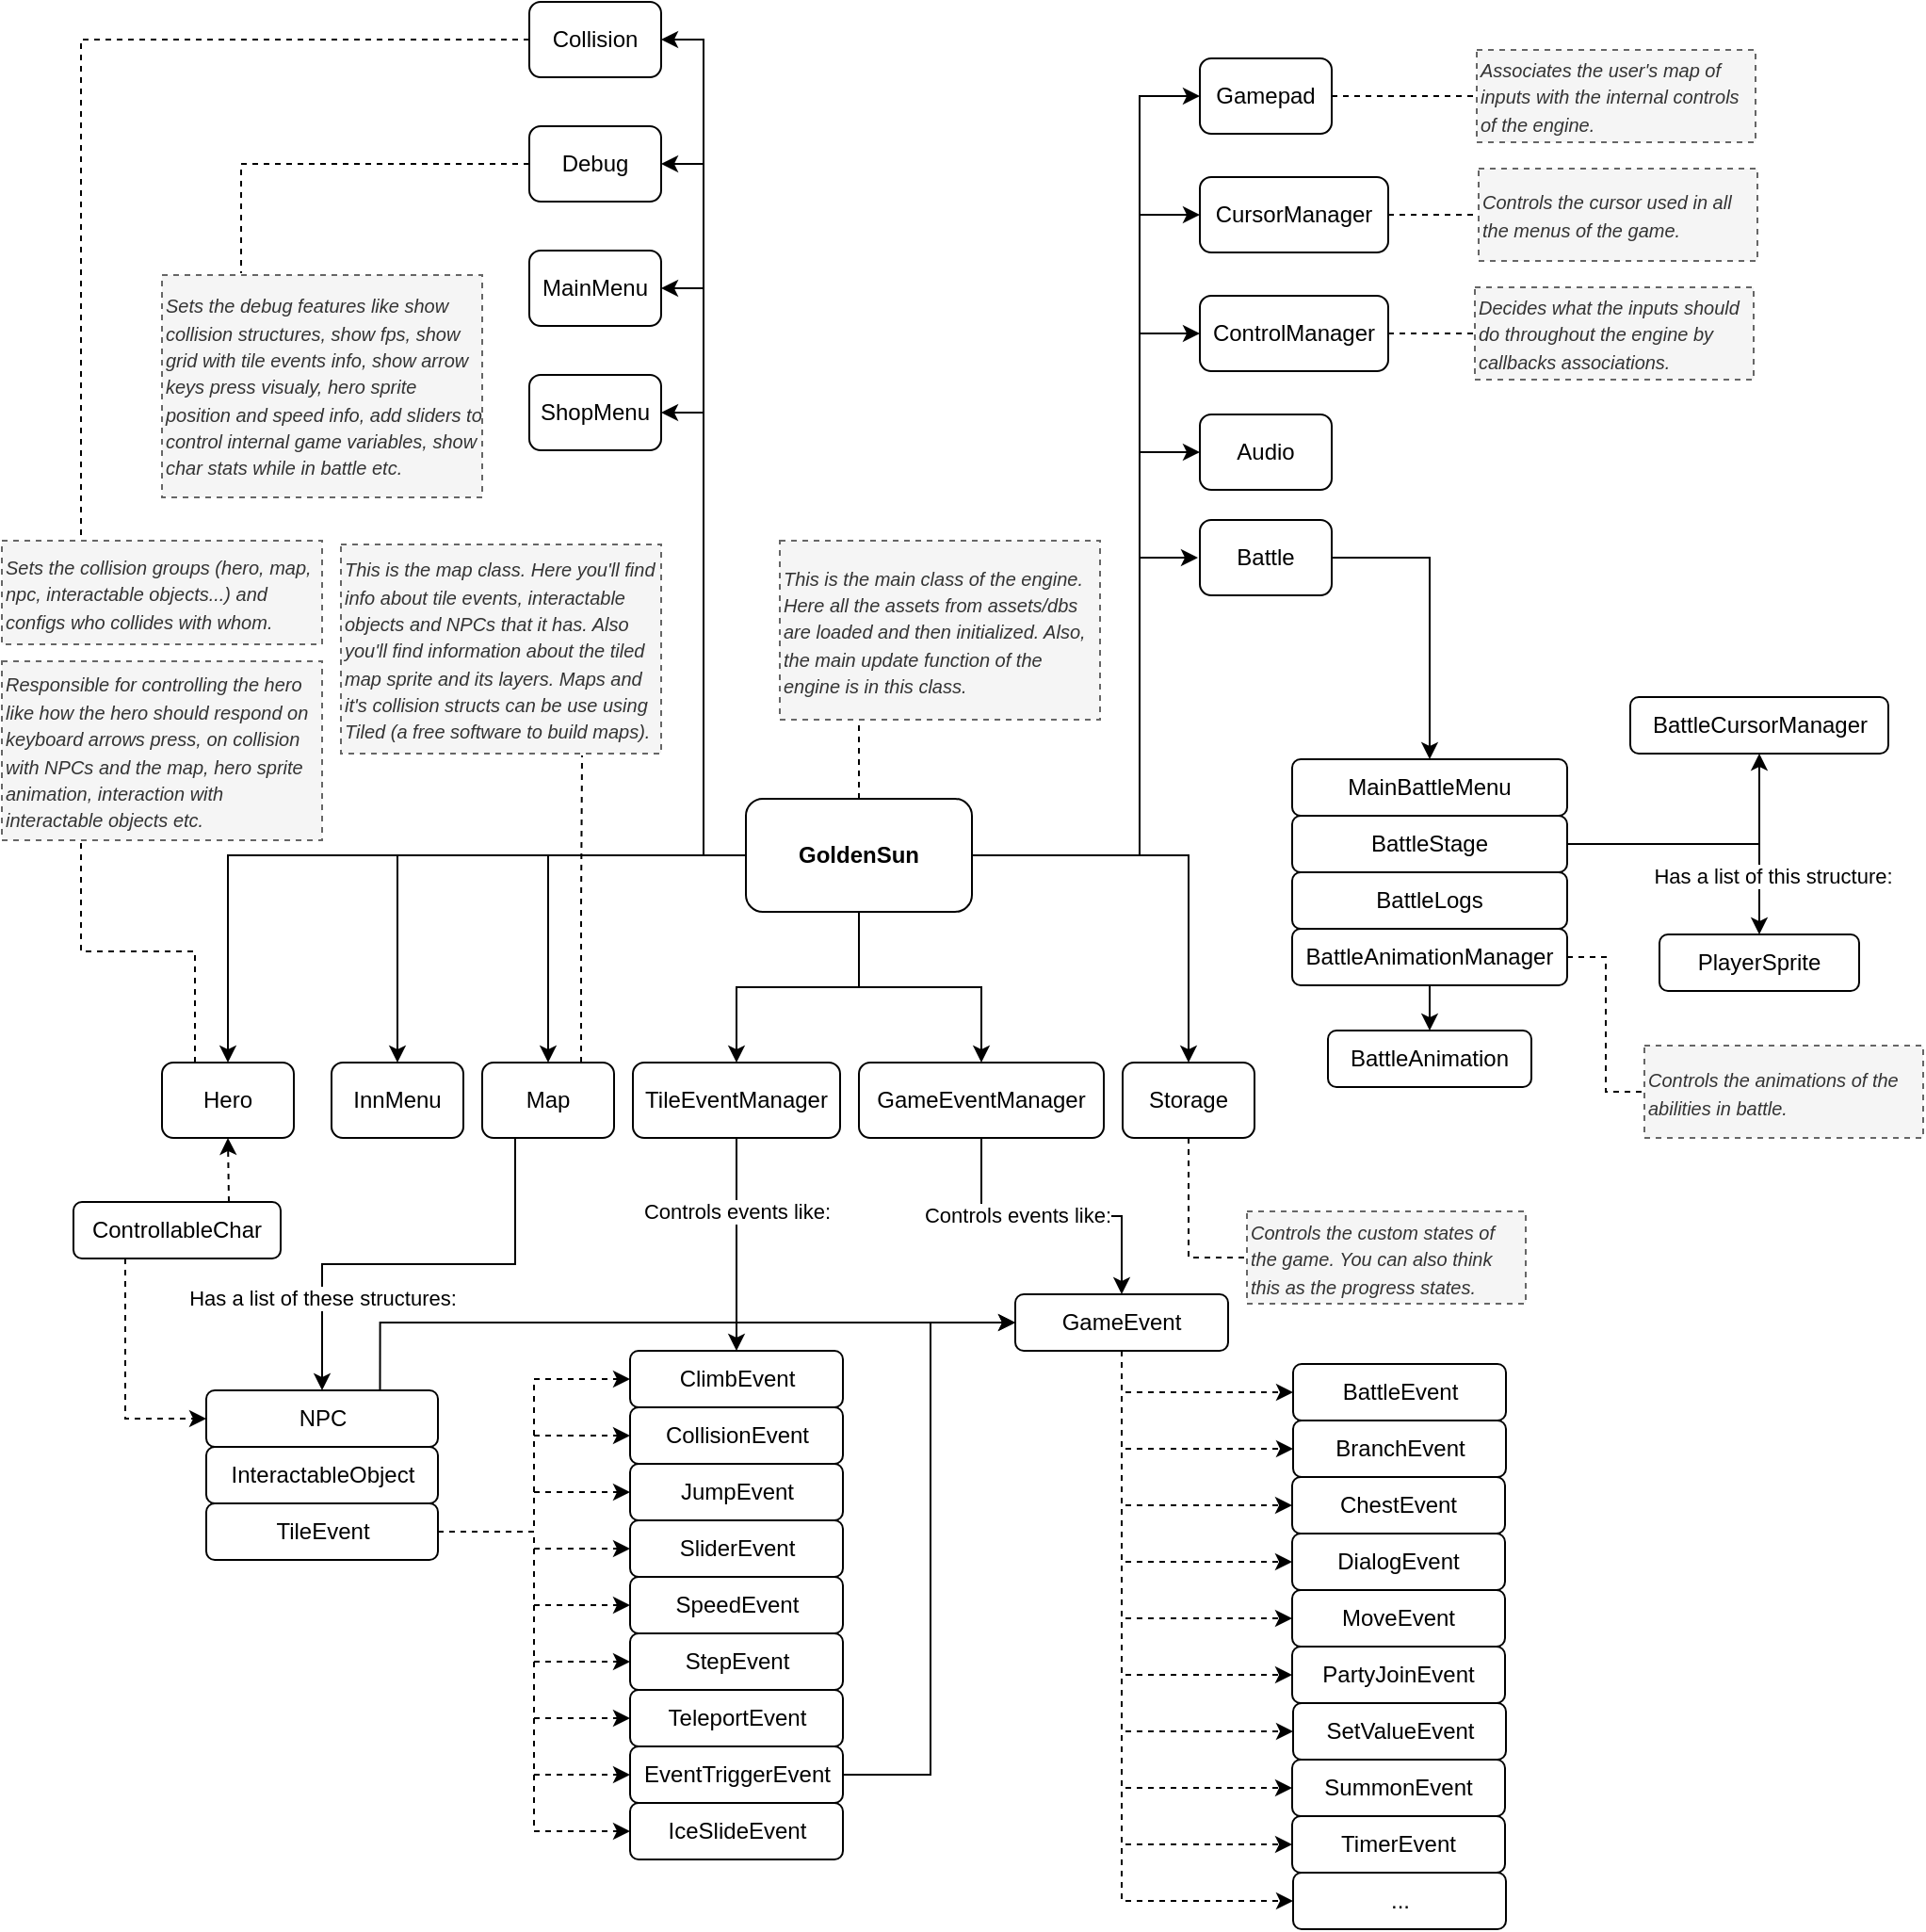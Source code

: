 <mxfile version="14.5.1" type="device"><diagram id="flezuYNflr0dGhkxA3h6" name="Page-1"><mxGraphModel dx="1925" dy="1521" grid="0" gridSize="10" guides="1" tooltips="1" connect="1" arrows="1" fold="1" page="0" pageScale="1" pageWidth="1000" pageHeight="1000" math="0" shadow="0"><root><mxCell id="0"/><mxCell id="1" parent="0"/><mxCell id="TbjRaI7LVavRVFoeosVB-16" style="edgeStyle=orthogonalEdgeStyle;rounded=0;orthogonalLoop=1;jettySize=auto;html=1;entryX=0.5;entryY=0;entryDx=0;entryDy=0;" parent="1" source="TbjRaI7LVavRVFoeosVB-1" target="TbjRaI7LVavRVFoeosVB-2" edge="1"><mxGeometry relative="1" as="geometry"/></mxCell><mxCell id="TbjRaI7LVavRVFoeosVB-22" style="edgeStyle=orthogonalEdgeStyle;rounded=0;orthogonalLoop=1;jettySize=auto;html=1;entryX=0.5;entryY=0;entryDx=0;entryDy=0;" parent="1" source="TbjRaI7LVavRVFoeosVB-1" target="TbjRaI7LVavRVFoeosVB-7" edge="1"><mxGeometry relative="1" as="geometry"/></mxCell><mxCell id="TbjRaI7LVavRVFoeosVB-23" style="edgeStyle=orthogonalEdgeStyle;rounded=0;orthogonalLoop=1;jettySize=auto;html=1;entryX=0.5;entryY=0;entryDx=0;entryDy=0;" parent="1" source="TbjRaI7LVavRVFoeosVB-1" target="TbjRaI7LVavRVFoeosVB-8" edge="1"><mxGeometry relative="1" as="geometry"/></mxCell><mxCell id="TbjRaI7LVavRVFoeosVB-25" style="edgeStyle=orthogonalEdgeStyle;rounded=0;orthogonalLoop=1;jettySize=auto;html=1;entryX=0.5;entryY=0;entryDx=0;entryDy=0;" parent="1" source="TbjRaI7LVavRVFoeosVB-1" target="TbjRaI7LVavRVFoeosVB-9" edge="1"><mxGeometry relative="1" as="geometry"/></mxCell><mxCell id="TbjRaI7LVavRVFoeosVB-26" style="edgeStyle=orthogonalEdgeStyle;rounded=0;orthogonalLoop=1;jettySize=auto;html=1;entryX=0.5;entryY=0;entryDx=0;entryDy=0;" parent="1" source="TbjRaI7LVavRVFoeosVB-1" target="TbjRaI7LVavRVFoeosVB-10" edge="1"><mxGeometry relative="1" as="geometry"/></mxCell><mxCell id="TbjRaI7LVavRVFoeosVB-60" style="edgeStyle=orthogonalEdgeStyle;rounded=0;orthogonalLoop=1;jettySize=auto;html=1;exitX=0.5;exitY=0;exitDx=0;exitDy=0;entryX=0.25;entryY=1;entryDx=0;entryDy=0;dashed=1;endArrow=none;endFill=0;strokeWidth=1;" parent="1" source="TbjRaI7LVavRVFoeosVB-1" target="TbjRaI7LVavRVFoeosVB-59" edge="1"><mxGeometry relative="1" as="geometry"/></mxCell><mxCell id="0MBJFrroIcuPEy2-f65j-7" style="edgeStyle=orthogonalEdgeStyle;rounded=0;orthogonalLoop=1;jettySize=auto;html=1;entryX=1;entryY=0.5;entryDx=0;entryDy=0;" parent="1" source="TbjRaI7LVavRVFoeosVB-1" target="TbjRaI7LVavRVFoeosVB-6" edge="1"><mxGeometry relative="1" as="geometry"/></mxCell><mxCell id="0MBJFrroIcuPEy2-f65j-8" style="edgeStyle=orthogonalEdgeStyle;rounded=0;orthogonalLoop=1;jettySize=auto;html=1;entryX=1;entryY=0.5;entryDx=0;entryDy=0;" parent="1" source="TbjRaI7LVavRVFoeosVB-1" target="TbjRaI7LVavRVFoeosVB-5" edge="1"><mxGeometry relative="1" as="geometry"/></mxCell><mxCell id="0MBJFrroIcuPEy2-f65j-9" style="edgeStyle=orthogonalEdgeStyle;rounded=0;orthogonalLoop=1;jettySize=auto;html=1;entryX=1;entryY=0.5;entryDx=0;entryDy=0;" parent="1" source="TbjRaI7LVavRVFoeosVB-1" target="TbjRaI7LVavRVFoeosVB-4" edge="1"><mxGeometry relative="1" as="geometry"/></mxCell><mxCell id="0MBJFrroIcuPEy2-f65j-10" style="edgeStyle=orthogonalEdgeStyle;rounded=0;orthogonalLoop=1;jettySize=auto;html=1;entryX=1;entryY=0.5;entryDx=0;entryDy=0;" parent="1" source="TbjRaI7LVavRVFoeosVB-1" target="TbjRaI7LVavRVFoeosVB-3" edge="1"><mxGeometry relative="1" as="geometry"/></mxCell><mxCell id="0MBJFrroIcuPEy2-f65j-13" style="edgeStyle=orthogonalEdgeStyle;rounded=0;orthogonalLoop=1;jettySize=auto;html=1;entryX=0;entryY=0.5;entryDx=0;entryDy=0;" parent="1" source="TbjRaI7LVavRVFoeosVB-1" target="TbjRaI7LVavRVFoeosVB-13" edge="1"><mxGeometry relative="1" as="geometry"><Array as="points"><mxPoint x="909" y="110"/><mxPoint x="909" y="-167"/></Array></mxGeometry></mxCell><mxCell id="0MBJFrroIcuPEy2-f65j-14" style="edgeStyle=orthogonalEdgeStyle;rounded=0;orthogonalLoop=1;jettySize=auto;html=1;entryX=0;entryY=0.5;entryDx=0;entryDy=0;" parent="1" source="TbjRaI7LVavRVFoeosVB-1" target="TbjRaI7LVavRVFoeosVB-12" edge="1"><mxGeometry relative="1" as="geometry"><Array as="points"><mxPoint x="909" y="110"/><mxPoint x="909" y="-104"/></Array></mxGeometry></mxCell><mxCell id="0MBJFrroIcuPEy2-f65j-15" style="edgeStyle=orthogonalEdgeStyle;rounded=0;orthogonalLoop=1;jettySize=auto;html=1;entryX=0;entryY=0.5;entryDx=0;entryDy=0;" parent="1" source="TbjRaI7LVavRVFoeosVB-1" target="TbjRaI7LVavRVFoeosVB-14" edge="1"><mxGeometry relative="1" as="geometry"><Array as="points"><mxPoint x="909" y="110"/><mxPoint x="909" y="-230"/></Array></mxGeometry></mxCell><mxCell id="0MBJFrroIcuPEy2-f65j-16" style="edgeStyle=orthogonalEdgeStyle;rounded=0;orthogonalLoop=1;jettySize=auto;html=1;entryX=0;entryY=0.5;entryDx=0;entryDy=0;" parent="1" source="TbjRaI7LVavRVFoeosVB-1" target="TbjRaI7LVavRVFoeosVB-15" edge="1"><mxGeometry relative="1" as="geometry"><Array as="points"><mxPoint x="909" y="110"/><mxPoint x="909" y="-293"/></Array></mxGeometry></mxCell><mxCell id="0MBJFrroIcuPEy2-f65j-17" style="edgeStyle=orthogonalEdgeStyle;rounded=0;orthogonalLoop=1;jettySize=auto;html=1;entryX=0;entryY=0.5;entryDx=0;entryDy=0;" parent="1" edge="1"><mxGeometry relative="1" as="geometry"><mxPoint x="819" y="110" as="sourcePoint"/><mxPoint x="940" y="-48" as="targetPoint"/><Array as="points"><mxPoint x="909" y="110"/><mxPoint x="909" y="-48"/></Array></mxGeometry></mxCell><mxCell id="0MBJFrroIcuPEy2-f65j-19" style="edgeStyle=orthogonalEdgeStyle;rounded=0;orthogonalLoop=1;jettySize=auto;html=1;" parent="1" source="TbjRaI7LVavRVFoeosVB-1" target="0MBJFrroIcuPEy2-f65j-18" edge="1"><mxGeometry relative="1" as="geometry"/></mxCell><mxCell id="TbjRaI7LVavRVFoeosVB-1" value="GoldenSun" style="rounded=1;whiteSpace=wrap;html=1;fontStyle=1" parent="1" vertex="1"><mxGeometry x="700" y="80" width="120" height="60" as="geometry"/></mxCell><mxCell id="0MBJFrroIcuPEy2-f65j-23" style="edgeStyle=orthogonalEdgeStyle;rounded=0;orthogonalLoop=1;jettySize=auto;html=1;exitX=0.25;exitY=0;exitDx=0;exitDy=0;entryX=0.25;entryY=1;entryDx=0;entryDy=0;dashed=1;endArrow=none;endFill=0;" parent="1" source="TbjRaI7LVavRVFoeosVB-2" target="TbjRaI7LVavRVFoeosVB-55" edge="1"><mxGeometry relative="1" as="geometry"/></mxCell><mxCell id="TbjRaI7LVavRVFoeosVB-2" value="Hero" style="rounded=1;whiteSpace=wrap;html=1;" parent="1" vertex="1"><mxGeometry x="390" y="220" width="70" height="40" as="geometry"/></mxCell><mxCell id="TbjRaI7LVavRVFoeosVB-54" style="edgeStyle=orthogonalEdgeStyle;rounded=0;orthogonalLoop=1;jettySize=auto;html=1;entryX=0.25;entryY=0;entryDx=0;entryDy=0;dashed=1;strokeWidth=1;endArrow=none;endFill=0;" parent="1" source="TbjRaI7LVavRVFoeosVB-3" target="TbjRaI7LVavRVFoeosVB-53" edge="1"><mxGeometry relative="1" as="geometry"/></mxCell><mxCell id="TbjRaI7LVavRVFoeosVB-3" value="Collision" style="rounded=1;whiteSpace=wrap;html=1;" parent="1" vertex="1"><mxGeometry x="585" y="-343" width="70" height="40" as="geometry"/></mxCell><mxCell id="TbjRaI7LVavRVFoeosVB-58" style="edgeStyle=orthogonalEdgeStyle;rounded=0;orthogonalLoop=1;jettySize=auto;html=1;exitX=0;exitY=0.5;exitDx=0;exitDy=0;entryX=0.25;entryY=0;entryDx=0;entryDy=0;dashed=1;endArrow=none;endFill=0;strokeWidth=1;" parent="1" source="TbjRaI7LVavRVFoeosVB-4" target="TbjRaI7LVavRVFoeosVB-57" edge="1"><mxGeometry relative="1" as="geometry"/></mxCell><mxCell id="TbjRaI7LVavRVFoeosVB-4" value="Debug" style="rounded=1;whiteSpace=wrap;html=1;" parent="1" vertex="1"><mxGeometry x="585" y="-277" width="70" height="40" as="geometry"/></mxCell><mxCell id="TbjRaI7LVavRVFoeosVB-5" value="MainMenu" style="rounded=1;whiteSpace=wrap;html=1;" parent="1" vertex="1"><mxGeometry x="585" y="-211" width="70" height="40" as="geometry"/></mxCell><mxCell id="TbjRaI7LVavRVFoeosVB-6" value="ShopMenu" style="rounded=1;whiteSpace=wrap;html=1;" parent="1" vertex="1"><mxGeometry x="585" y="-145" width="70" height="40" as="geometry"/></mxCell><mxCell id="TbjRaI7LVavRVFoeosVB-7" value="InnMenu" style="rounded=1;whiteSpace=wrap;html=1;" parent="1" vertex="1"><mxGeometry x="480" y="220" width="70" height="40" as="geometry"/></mxCell><mxCell id="0MBJFrroIcuPEy2-f65j-24" style="edgeStyle=orthogonalEdgeStyle;rounded=0;orthogonalLoop=1;jettySize=auto;html=1;exitX=0.75;exitY=0;exitDx=0;exitDy=0;entryX=0.75;entryY=1;entryDx=0;entryDy=0;dashed=1;endArrow=none;endFill=0;" parent="1" source="TbjRaI7LVavRVFoeosVB-8" target="TbjRaI7LVavRVFoeosVB-67" edge="1"><mxGeometry relative="1" as="geometry"/></mxCell><mxCell id="TbjRaI7LVavRVFoeosVB-8" value="Map" style="rounded=1;whiteSpace=wrap;html=1;" parent="1" vertex="1"><mxGeometry x="560" y="220" width="70" height="40" as="geometry"/></mxCell><mxCell id="TbjRaI7LVavRVFoeosVB-9" value="TileEventManager" style="rounded=1;whiteSpace=wrap;html=1;" parent="1" vertex="1"><mxGeometry x="640" y="220" width="110" height="40" as="geometry"/></mxCell><mxCell id="0MBJFrroIcuPEy2-f65j-42" style="edgeStyle=orthogonalEdgeStyle;rounded=0;orthogonalLoop=1;jettySize=auto;html=1;entryX=0.5;entryY=0;entryDx=0;entryDy=0;endArrow=classic;endFill=1;" parent="1" source="TbjRaI7LVavRVFoeosVB-10" target="0MBJFrroIcuPEy2-f65j-35" edge="1"><mxGeometry relative="1" as="geometry"/></mxCell><mxCell id="0MBJFrroIcuPEy2-f65j-43" value="Controls events like:" style="edgeLabel;html=1;align=center;verticalAlign=middle;resizable=0;points=[];" parent="0MBJFrroIcuPEy2-f65j-42" vertex="1" connectable="0"><mxGeometry x="-0.237" y="1" relative="1" as="geometry"><mxPoint as="offset"/></mxGeometry></mxCell><mxCell id="TbjRaI7LVavRVFoeosVB-10" value="GameEventManager" style="rounded=1;whiteSpace=wrap;html=1;" parent="1" vertex="1"><mxGeometry x="760" y="220" width="130" height="40" as="geometry"/></mxCell><mxCell id="TbjRaI7LVavRVFoeosVB-73" style="edgeStyle=orthogonalEdgeStyle;rounded=0;orthogonalLoop=1;jettySize=auto;html=1;entryX=0.5;entryY=0;entryDx=0;entryDy=0;endArrow=classic;endFill=1;strokeWidth=1;exitX=1;exitY=0.5;exitDx=0;exitDy=0;" parent="1" source="TbjRaI7LVavRVFoeosVB-11" target="TbjRaI7LVavRVFoeosVB-69" edge="1"><mxGeometry relative="1" as="geometry"/></mxCell><mxCell id="TbjRaI7LVavRVFoeosVB-11" value="Battle" style="rounded=1;whiteSpace=wrap;html=1;" parent="1" vertex="1"><mxGeometry x="941" y="-68" width="70" height="40" as="geometry"/></mxCell><mxCell id="TbjRaI7LVavRVFoeosVB-12" value="Audio" style="rounded=1;whiteSpace=wrap;html=1;" parent="1" vertex="1"><mxGeometry x="941" y="-124" width="70" height="40" as="geometry"/></mxCell><mxCell id="TbjRaI7LVavRVFoeosVB-80" style="edgeStyle=orthogonalEdgeStyle;rounded=0;jumpSize=6;orthogonalLoop=1;jettySize=auto;html=1;entryX=0;entryY=0.5;entryDx=0;entryDy=0;dashed=1;endArrow=none;endFill=0;strokeWidth=1;" parent="1" source="TbjRaI7LVavRVFoeosVB-13" target="TbjRaI7LVavRVFoeosVB-79" edge="1"><mxGeometry relative="1" as="geometry"/></mxCell><mxCell id="TbjRaI7LVavRVFoeosVB-13" value="ControlManager" style="rounded=1;whiteSpace=wrap;html=1;" parent="1" vertex="1"><mxGeometry x="941" y="-187" width="100" height="40" as="geometry"/></mxCell><mxCell id="TbjRaI7LVavRVFoeosVB-82" style="edgeStyle=orthogonalEdgeStyle;rounded=0;jumpSize=6;orthogonalLoop=1;jettySize=auto;html=1;entryX=0;entryY=0.5;entryDx=0;entryDy=0;dashed=1;endArrow=none;endFill=0;strokeWidth=1;" parent="1" source="TbjRaI7LVavRVFoeosVB-14" target="TbjRaI7LVavRVFoeosVB-81" edge="1"><mxGeometry relative="1" as="geometry"/></mxCell><mxCell id="TbjRaI7LVavRVFoeosVB-14" value="CursorManager" style="rounded=1;whiteSpace=wrap;html=1;" parent="1" vertex="1"><mxGeometry x="941" y="-250" width="100" height="40" as="geometry"/></mxCell><mxCell id="TbjRaI7LVavRVFoeosVB-84" style="edgeStyle=orthogonalEdgeStyle;rounded=0;jumpSize=6;orthogonalLoop=1;jettySize=auto;html=1;exitX=1;exitY=0.5;exitDx=0;exitDy=0;dashed=1;endArrow=none;endFill=0;strokeWidth=1;" parent="1" source="TbjRaI7LVavRVFoeosVB-15" target="TbjRaI7LVavRVFoeosVB-83" edge="1"><mxGeometry relative="1" as="geometry"/></mxCell><mxCell id="TbjRaI7LVavRVFoeosVB-15" value="Gamepad" style="rounded=1;whiteSpace=wrap;html=1;" parent="1" vertex="1"><mxGeometry x="941" y="-313" width="70" height="40" as="geometry"/></mxCell><mxCell id="TbjRaI7LVavRVFoeosVB-32" value="" style="endArrow=classic;html=1;exitX=0.5;exitY=1;exitDx=0;exitDy=0;edgeStyle=orthogonalEdgeStyle;entryX=0.5;entryY=0;entryDx=0;entryDy=0;jumpSize=6;bendable=1;rounded=0;" parent="1" source="TbjRaI7LVavRVFoeosVB-9" target="TbjRaI7LVavRVFoeosVB-34" edge="1"><mxGeometry relative="1" as="geometry"><mxPoint x="710" y="420" as="sourcePoint"/><mxPoint x="695" y="360" as="targetPoint"/></mxGeometry></mxCell><mxCell id="TbjRaI7LVavRVFoeosVB-33" value="Controls events like:" style="edgeLabel;resizable=0;html=1;align=center;verticalAlign=middle;" parent="TbjRaI7LVavRVFoeosVB-32" connectable="0" vertex="1"><mxGeometry relative="1" as="geometry"><mxPoint y="-17.67" as="offset"/></mxGeometry></mxCell><mxCell id="TbjRaI7LVavRVFoeosVB-34" value="ClimbEvent" style="rounded=1;whiteSpace=wrap;html=1;" parent="1" vertex="1"><mxGeometry x="638.5" y="373" width="113" height="30" as="geometry"/></mxCell><mxCell id="TbjRaI7LVavRVFoeosVB-35" value="CollisionEvent" style="rounded=1;whiteSpace=wrap;html=1;" parent="1" vertex="1"><mxGeometry x="638.5" y="403" width="113" height="30" as="geometry"/></mxCell><mxCell id="TbjRaI7LVavRVFoeosVB-36" value="JumpEvent" style="rounded=1;whiteSpace=wrap;html=1;" parent="1" vertex="1"><mxGeometry x="638.5" y="433" width="113" height="30" as="geometry"/></mxCell><mxCell id="TbjRaI7LVavRVFoeosVB-37" value="SliderEvent" style="rounded=1;whiteSpace=wrap;html=1;" parent="1" vertex="1"><mxGeometry x="638.5" y="463" width="113" height="30" as="geometry"/></mxCell><mxCell id="TbjRaI7LVavRVFoeosVB-38" value="SpeedEvent" style="rounded=1;whiteSpace=wrap;html=1;" parent="1" vertex="1"><mxGeometry x="638.5" y="493" width="113" height="30" as="geometry"/></mxCell><mxCell id="TbjRaI7LVavRVFoeosVB-39" value="StepEvent" style="rounded=1;whiteSpace=wrap;html=1;" parent="1" vertex="1"><mxGeometry x="638.5" y="523" width="113" height="30" as="geometry"/></mxCell><mxCell id="TbjRaI7LVavRVFoeosVB-40" value="TeleportEvent" style="rounded=1;whiteSpace=wrap;html=1;" parent="1" vertex="1"><mxGeometry x="638.5" y="553" width="113" height="30" as="geometry"/></mxCell><mxCell id="TbjRaI7LVavRVFoeosVB-42" style="edgeStyle=orthogonalEdgeStyle;rounded=0;orthogonalLoop=1;jettySize=auto;html=1;entryX=0;entryY=0.5;entryDx=0;entryDy=0;strokeWidth=1;dashed=1;" parent="1" source="TbjRaI7LVavRVFoeosVB-41" target="TbjRaI7LVavRVFoeosVB-34" edge="1"><mxGeometry relative="1" as="geometry"/></mxCell><mxCell id="TbjRaI7LVavRVFoeosVB-43" style="edgeStyle=orthogonalEdgeStyle;rounded=0;orthogonalLoop=1;jettySize=auto;html=1;entryX=0;entryY=0.5;entryDx=0;entryDy=0;dashed=1;strokeWidth=1;" parent="1" source="TbjRaI7LVavRVFoeosVB-41" target="TbjRaI7LVavRVFoeosVB-35" edge="1"><mxGeometry relative="1" as="geometry"/></mxCell><mxCell id="TbjRaI7LVavRVFoeosVB-44" style="edgeStyle=orthogonalEdgeStyle;rounded=0;orthogonalLoop=1;jettySize=auto;html=1;entryX=0;entryY=0.5;entryDx=0;entryDy=0;dashed=1;strokeWidth=1;" parent="1" source="TbjRaI7LVavRVFoeosVB-41" target="TbjRaI7LVavRVFoeosVB-36" edge="1"><mxGeometry relative="1" as="geometry"/></mxCell><mxCell id="TbjRaI7LVavRVFoeosVB-45" style="edgeStyle=orthogonalEdgeStyle;rounded=0;orthogonalLoop=1;jettySize=auto;html=1;entryX=0;entryY=0.5;entryDx=0;entryDy=0;dashed=1;strokeWidth=1;" parent="1" source="TbjRaI7LVavRVFoeosVB-41" target="TbjRaI7LVavRVFoeosVB-37" edge="1"><mxGeometry relative="1" as="geometry"/></mxCell><mxCell id="TbjRaI7LVavRVFoeosVB-46" style="edgeStyle=orthogonalEdgeStyle;rounded=0;orthogonalLoop=1;jettySize=auto;html=1;entryX=0;entryY=0.5;entryDx=0;entryDy=0;dashed=1;strokeWidth=1;" parent="1" source="TbjRaI7LVavRVFoeosVB-41" target="TbjRaI7LVavRVFoeosVB-38" edge="1"><mxGeometry relative="1" as="geometry"/></mxCell><mxCell id="TbjRaI7LVavRVFoeosVB-47" style="edgeStyle=orthogonalEdgeStyle;rounded=0;orthogonalLoop=1;jettySize=auto;html=1;entryX=0;entryY=0.5;entryDx=0;entryDy=0;dashed=1;strokeWidth=1;" parent="1" source="TbjRaI7LVavRVFoeosVB-41" target="TbjRaI7LVavRVFoeosVB-39" edge="1"><mxGeometry relative="1" as="geometry"/></mxCell><mxCell id="TbjRaI7LVavRVFoeosVB-48" style="edgeStyle=orthogonalEdgeStyle;rounded=0;orthogonalLoop=1;jettySize=auto;html=1;entryX=0;entryY=0.5;entryDx=0;entryDy=0;dashed=1;strokeWidth=1;" parent="1" source="TbjRaI7LVavRVFoeosVB-41" target="TbjRaI7LVavRVFoeosVB-40" edge="1"><mxGeometry relative="1" as="geometry"/></mxCell><mxCell id="0MBJFrroIcuPEy2-f65j-3" style="edgeStyle=orthogonalEdgeStyle;rounded=0;orthogonalLoop=1;jettySize=auto;html=1;entryX=0;entryY=0.5;entryDx=0;entryDy=0;dashed=1;" parent="1" source="TbjRaI7LVavRVFoeosVB-41" target="0MBJFrroIcuPEy2-f65j-1" edge="1"><mxGeometry relative="1" as="geometry"/></mxCell><mxCell id="0MBJFrroIcuPEy2-f65j-4" style="edgeStyle=orthogonalEdgeStyle;rounded=0;orthogonalLoop=1;jettySize=auto;html=1;entryX=0;entryY=0.5;entryDx=0;entryDy=0;dashed=1;" parent="1" source="TbjRaI7LVavRVFoeosVB-41" target="0MBJFrroIcuPEy2-f65j-2" edge="1"><mxGeometry relative="1" as="geometry"/></mxCell><mxCell id="TbjRaI7LVavRVFoeosVB-41" value="TileEvent" style="rounded=1;whiteSpace=wrap;html=1;" parent="1" vertex="1"><mxGeometry x="413.5" y="454" width="123" height="30" as="geometry"/></mxCell><mxCell id="TbjRaI7LVavRVFoeosVB-51" style="edgeStyle=orthogonalEdgeStyle;rounded=0;orthogonalLoop=1;jettySize=auto;html=1;entryX=0.5;entryY=1;entryDx=0;entryDy=0;dashed=1;strokeWidth=1;exitX=0.75;exitY=0;exitDx=0;exitDy=0;" parent="1" source="TbjRaI7LVavRVFoeosVB-49" target="TbjRaI7LVavRVFoeosVB-2" edge="1"><mxGeometry relative="1" as="geometry"/></mxCell><mxCell id="TbjRaI7LVavRVFoeosVB-66" style="edgeStyle=orthogonalEdgeStyle;rounded=0;orthogonalLoop=1;jettySize=auto;html=1;entryX=0;entryY=0.5;entryDx=0;entryDy=0;dashed=1;endArrow=classic;endFill=1;strokeWidth=1;exitX=0.25;exitY=1;exitDx=0;exitDy=0;" parent="1" source="TbjRaI7LVavRVFoeosVB-49" target="TbjRaI7LVavRVFoeosVB-61" edge="1"><mxGeometry relative="1" as="geometry"/></mxCell><mxCell id="TbjRaI7LVavRVFoeosVB-49" value="ControllableChar" style="rounded=1;whiteSpace=wrap;html=1;" parent="1" vertex="1"><mxGeometry x="343" y="294" width="110" height="30" as="geometry"/></mxCell><mxCell id="TbjRaI7LVavRVFoeosVB-53" value="&lt;i&gt;&lt;font style=&quot;font-size: 10px&quot;&gt;Sets the collision groups (hero, map, npc, interactable objects...) and configs w&lt;/font&gt;&lt;/i&gt;&lt;span style=&quot;font-size: 10px&quot;&gt;&lt;i&gt;ho collides with whom.&lt;/i&gt;&lt;/span&gt;" style="rounded=0;whiteSpace=wrap;html=1;dashed=1;align=left;fillColor=#f5f5f5;strokeColor=#666666;fontColor=#333333;perimeterSpacing=1;labelPadding=0;noLabel=0;" parent="1" vertex="1"><mxGeometry x="305" y="-57" width="170" height="55" as="geometry"/></mxCell><mxCell id="TbjRaI7LVavRVFoeosVB-55" value="&lt;span style=&quot;font-size: 10px&quot;&gt;&lt;i&gt;Responsible for controlling the hero like how the hero should respond on keyboard arrows press, on collision with NPCs and the map, hero sprite animation, interaction with interactable objects etc.&lt;/i&gt;&lt;/span&gt;" style="rounded=0;whiteSpace=wrap;html=1;dashed=1;align=left;fillColor=#f5f5f5;strokeColor=#666666;fontColor=#333333;perimeterSpacing=1;labelPadding=0;noLabel=0;" parent="1" vertex="1"><mxGeometry x="305" y="7" width="170" height="95" as="geometry"/></mxCell><mxCell id="TbjRaI7LVavRVFoeosVB-57" value="&lt;span style=&quot;font-size: 10px&quot;&gt;&lt;i&gt;Sets the debug features like show collision structures, show fps, show grid with tile events info, show arrow keys press visualy, hero sprite position and speed info, add sliders to control internal game variables, show char stats while in battle etc.&lt;/i&gt;&lt;/span&gt;" style="rounded=0;whiteSpace=wrap;html=1;dashed=1;align=left;fillColor=#f5f5f5;strokeColor=#666666;fontColor=#333333;perimeterSpacing=1;labelPadding=0;noLabel=0;" parent="1" vertex="1"><mxGeometry x="390" y="-198" width="170" height="118" as="geometry"/></mxCell><mxCell id="TbjRaI7LVavRVFoeosVB-59" value="&lt;span style=&quot;font-size: 10px&quot;&gt;&lt;i&gt;This is the main class of the engine. Here all the assets from assets/dbs are loaded and then initialized. Also, the main update function of the engine is in this class.&lt;/i&gt;&lt;/span&gt;" style="rounded=0;whiteSpace=wrap;html=1;dashed=1;align=left;fillColor=#f5f5f5;strokeColor=#666666;fontColor=#333333;perimeterSpacing=1;labelPadding=0;noLabel=0;" parent="1" vertex="1"><mxGeometry x="718" y="-57" width="170" height="95" as="geometry"/></mxCell><mxCell id="0MBJFrroIcuPEy2-f65j-38" style="edgeStyle=orthogonalEdgeStyle;rounded=0;orthogonalLoop=1;jettySize=auto;html=1;entryX=0;entryY=0.5;entryDx=0;entryDy=0;endArrow=classic;endFill=1;exitX=0.75;exitY=0;exitDx=0;exitDy=0;" parent="1" source="TbjRaI7LVavRVFoeosVB-61" target="0MBJFrroIcuPEy2-f65j-35" edge="1"><mxGeometry relative="1" as="geometry"><Array as="points"><mxPoint x="506" y="358"/></Array></mxGeometry></mxCell><mxCell id="TbjRaI7LVavRVFoeosVB-61" value="NPC" style="rounded=1;whiteSpace=wrap;html=1;" parent="1" vertex="1"><mxGeometry x="413.5" y="394" width="123" height="30" as="geometry"/></mxCell><mxCell id="TbjRaI7LVavRVFoeosVB-62" value="InteractableObject" style="rounded=1;whiteSpace=wrap;html=1;" parent="1" vertex="1"><mxGeometry x="413.5" y="424" width="123" height="30" as="geometry"/></mxCell><mxCell id="TbjRaI7LVavRVFoeosVB-64" value="" style="endArrow=classic;html=1;exitX=0.25;exitY=1;exitDx=0;exitDy=0;edgeStyle=orthogonalEdgeStyle;entryX=0.5;entryY=0;entryDx=0;entryDy=0;rounded=0;" parent="1" source="TbjRaI7LVavRVFoeosVB-8" target="TbjRaI7LVavRVFoeosVB-61" edge="1"><mxGeometry relative="1" as="geometry"><mxPoint x="520" y="314" as="sourcePoint"/><mxPoint x="660.0" y="414" as="targetPoint"/></mxGeometry></mxCell><mxCell id="TbjRaI7LVavRVFoeosVB-65" value="Has a list of these structures:" style="edgeLabel;resizable=0;html=1;align=center;verticalAlign=middle;" parent="TbjRaI7LVavRVFoeosVB-64" connectable="0" vertex="1"><mxGeometry relative="1" as="geometry"><mxPoint x="-51" y="17.5" as="offset"/></mxGeometry></mxCell><mxCell id="TbjRaI7LVavRVFoeosVB-67" value="&lt;span style=&quot;font-size: 10px&quot;&gt;&lt;i&gt;This is the map class. Here you'll find info about tile events, interactable objects and NPCs that it has. Also you'll find information about the tiled map sprite and its layers. Maps and it's collision structs can be use using Tiled (a free software to build maps).&lt;/i&gt;&lt;/span&gt;" style="rounded=0;whiteSpace=wrap;html=1;dashed=1;align=left;fillColor=#f5f5f5;strokeColor=#666666;fontColor=#333333;perimeterSpacing=1;labelPadding=0;noLabel=0;" parent="1" vertex="1"><mxGeometry x="485" y="-55" width="170" height="111" as="geometry"/></mxCell><mxCell id="TbjRaI7LVavRVFoeosVB-69" value="MainBattleMenu" style="rounded=1;whiteSpace=wrap;html=1;" parent="1" vertex="1"><mxGeometry x="990" y="59" width="146" height="30" as="geometry"/></mxCell><mxCell id="DmpDC5DDmdNivkYv2MmC-3" style="edgeStyle=orthogonalEdgeStyle;rounded=0;orthogonalLoop=1;jettySize=auto;html=1;entryX=0.5;entryY=1;entryDx=0;entryDy=0;endArrow=classic;endFill=1;" edge="1" parent="1" source="TbjRaI7LVavRVFoeosVB-70" target="DmpDC5DDmdNivkYv2MmC-2"><mxGeometry relative="1" as="geometry"/></mxCell><mxCell id="TbjRaI7LVavRVFoeosVB-70" value="BattleStage" style="rounded=1;whiteSpace=wrap;html=1;" parent="1" vertex="1"><mxGeometry x="990" y="89" width="146" height="30" as="geometry"/></mxCell><mxCell id="TbjRaI7LVavRVFoeosVB-71" value="BattleLogs" style="rounded=1;whiteSpace=wrap;html=1;" parent="1" vertex="1"><mxGeometry x="990" y="119" width="146" height="30" as="geometry"/></mxCell><mxCell id="DmpDC5DDmdNivkYv2MmC-5" style="edgeStyle=orthogonalEdgeStyle;rounded=0;orthogonalLoop=1;jettySize=auto;html=1;entryX=0.5;entryY=0;entryDx=0;entryDy=0;endArrow=classic;endFill=1;" edge="1" parent="1" source="TbjRaI7LVavRVFoeosVB-72" target="DmpDC5DDmdNivkYv2MmC-4"><mxGeometry relative="1" as="geometry"/></mxCell><mxCell id="DmpDC5DDmdNivkYv2MmC-6" style="edgeStyle=orthogonalEdgeStyle;rounded=0;orthogonalLoop=1;jettySize=auto;html=1;entryX=0;entryY=0.5;entryDx=0;entryDy=0;endArrow=none;endFill=0;dashed=1;" edge="1" parent="1" source="TbjRaI7LVavRVFoeosVB-72" target="TbjRaI7LVavRVFoeosVB-77"><mxGeometry relative="1" as="geometry"/></mxCell><mxCell id="TbjRaI7LVavRVFoeosVB-72" value="BattleAnimationManager" style="rounded=1;whiteSpace=wrap;html=1;" parent="1" vertex="1"><mxGeometry x="990" y="149" width="146" height="30" as="geometry"/></mxCell><mxCell id="TbjRaI7LVavRVFoeosVB-74" value="" style="endArrow=classic;html=1;exitX=1;exitY=0.5;exitDx=0;exitDy=0;edgeStyle=orthogonalEdgeStyle;rounded=0;" parent="1" source="TbjRaI7LVavRVFoeosVB-70" target="TbjRaI7LVavRVFoeosVB-76" edge="1"><mxGeometry relative="1" as="geometry"><mxPoint x="1185" y="669" as="sourcePoint"/><mxPoint x="1083.0" y="752" as="targetPoint"/></mxGeometry></mxCell><mxCell id="TbjRaI7LVavRVFoeosVB-75" value="Has a list of this structure:" style="edgeLabel;resizable=0;html=1;align=center;verticalAlign=middle;" parent="TbjRaI7LVavRVFoeosVB-74" connectable="0" vertex="1"><mxGeometry relative="1" as="geometry"><mxPoint x="33.67" y="17.0" as="offset"/></mxGeometry></mxCell><mxCell id="TbjRaI7LVavRVFoeosVB-76" value="PlayerSprite" style="rounded=1;whiteSpace=wrap;html=1;" parent="1" vertex="1"><mxGeometry x="1185" y="152" width="106" height="30" as="geometry"/></mxCell><mxCell id="TbjRaI7LVavRVFoeosVB-77" value="&lt;span style=&quot;font-size: 10px&quot;&gt;&lt;i&gt;Controls the animations of the abilities in battle.&lt;/i&gt;&lt;/span&gt;" style="rounded=0;whiteSpace=wrap;html=1;dashed=1;align=left;fillColor=#f5f5f5;strokeColor=#666666;fontColor=#333333;perimeterSpacing=1;labelPadding=0;noLabel=0;" parent="1" vertex="1"><mxGeometry x="1177" y="211" width="148" height="49" as="geometry"/></mxCell><mxCell id="TbjRaI7LVavRVFoeosVB-79" value="&lt;span style=&quot;font-size: 10px&quot;&gt;&lt;i&gt;Decides what the inputs should do throughout the engine by callbacks associations.&lt;/i&gt;&lt;/span&gt;" style="rounded=0;whiteSpace=wrap;html=1;dashed=1;align=left;fillColor=#f5f5f5;strokeColor=#666666;fontColor=#333333;perimeterSpacing=1;labelPadding=0;noLabel=0;" parent="1" vertex="1"><mxGeometry x="1087" y="-191.5" width="148" height="49" as="geometry"/></mxCell><mxCell id="TbjRaI7LVavRVFoeosVB-81" value="&lt;span style=&quot;font-size: 10px&quot;&gt;&lt;i&gt;Controls the cursor used in all the menus of the game.&lt;/i&gt;&lt;/span&gt;" style="rounded=0;whiteSpace=wrap;html=1;dashed=1;align=left;fillColor=#f5f5f5;strokeColor=#666666;fontColor=#333333;perimeterSpacing=1;labelPadding=0;noLabel=0;" parent="1" vertex="1"><mxGeometry x="1089" y="-254.5" width="148" height="49" as="geometry"/></mxCell><mxCell id="TbjRaI7LVavRVFoeosVB-83" value="&lt;span style=&quot;font-size: 10px&quot;&gt;&lt;i&gt;Associates the user's map of inputs with the internal controls of the engine.&lt;/i&gt;&lt;/span&gt;" style="rounded=0;whiteSpace=wrap;html=1;dashed=1;align=left;fillColor=#f5f5f5;strokeColor=#666666;fontColor=#333333;perimeterSpacing=1;labelPadding=0;noLabel=0;" parent="1" vertex="1"><mxGeometry x="1088" y="-317.5" width="148" height="49" as="geometry"/></mxCell><mxCell id="0MBJFrroIcuPEy2-f65j-40" style="edgeStyle=orthogonalEdgeStyle;rounded=0;orthogonalLoop=1;jettySize=auto;html=1;entryX=0;entryY=0.5;entryDx=0;entryDy=0;endArrow=classic;endFill=1;" parent="1" source="0MBJFrroIcuPEy2-f65j-1" target="0MBJFrroIcuPEy2-f65j-35" edge="1"><mxGeometry relative="1" as="geometry"><Array as="points"><mxPoint x="798" y="598"/><mxPoint x="798" y="358"/></Array></mxGeometry></mxCell><mxCell id="0MBJFrroIcuPEy2-f65j-1" value="EventTriggerEvent" style="rounded=1;whiteSpace=wrap;html=1;" parent="1" vertex="1"><mxGeometry x="638.5" y="583" width="113" height="30" as="geometry"/></mxCell><mxCell id="0MBJFrroIcuPEy2-f65j-2" value="IceSlideEvent" style="rounded=1;whiteSpace=wrap;html=1;" parent="1" vertex="1"><mxGeometry x="638.5" y="613" width="113" height="30" as="geometry"/></mxCell><mxCell id="DmpDC5DDmdNivkYv2MmC-1" style="edgeStyle=orthogonalEdgeStyle;rounded=0;orthogonalLoop=1;jettySize=auto;html=1;entryX=0;entryY=0.5;entryDx=0;entryDy=0;dashed=1;endArrow=none;endFill=0;" edge="1" parent="1" source="0MBJFrroIcuPEy2-f65j-18" target="0MBJFrroIcuPEy2-f65j-20"><mxGeometry relative="1" as="geometry"/></mxCell><mxCell id="0MBJFrroIcuPEy2-f65j-18" value="Storage" style="rounded=1;whiteSpace=wrap;html=1;" parent="1" vertex="1"><mxGeometry x="900" y="220" width="70" height="40" as="geometry"/></mxCell><mxCell id="0MBJFrroIcuPEy2-f65j-20" value="&lt;span style=&quot;font-size: 10px&quot;&gt;&lt;i&gt;Controls the custom states of the game. You can also think this as the progress states.&lt;/i&gt;&lt;/span&gt;" style="rounded=0;whiteSpace=wrap;html=1;dashed=1;align=left;fillColor=#f5f5f5;strokeColor=#666666;fontColor=#333333;perimeterSpacing=1;labelPadding=0;noLabel=0;" parent="1" vertex="1"><mxGeometry x="966" y="299" width="148" height="49" as="geometry"/></mxCell><mxCell id="0MBJFrroIcuPEy2-f65j-25" value="BattleEvent" style="rounded=1;whiteSpace=wrap;html=1;" parent="1" vertex="1"><mxGeometry x="990.5" y="380" width="113" height="30" as="geometry"/></mxCell><mxCell id="0MBJFrroIcuPEy2-f65j-26" value="BranchEvent" style="rounded=1;whiteSpace=wrap;html=1;" parent="1" vertex="1"><mxGeometry x="990.5" y="410" width="113" height="30" as="geometry"/></mxCell><mxCell id="0MBJFrroIcuPEy2-f65j-27" value="ChestEvent" style="rounded=1;whiteSpace=wrap;html=1;" parent="1" vertex="1"><mxGeometry x="990" y="440" width="113" height="30" as="geometry"/></mxCell><mxCell id="0MBJFrroIcuPEy2-f65j-28" value="DialogEvent" style="rounded=1;whiteSpace=wrap;html=1;" parent="1" vertex="1"><mxGeometry x="990" y="470" width="113" height="30" as="geometry"/></mxCell><mxCell id="0MBJFrroIcuPEy2-f65j-29" value="MoveEvent" style="rounded=1;whiteSpace=wrap;html=1;" parent="1" vertex="1"><mxGeometry x="990" y="500" width="113" height="30" as="geometry"/></mxCell><mxCell id="0MBJFrroIcuPEy2-f65j-30" value="PartyJoinEvent" style="rounded=1;whiteSpace=wrap;html=1;" parent="1" vertex="1"><mxGeometry x="990" y="530" width="113" height="30" as="geometry"/></mxCell><mxCell id="0MBJFrroIcuPEy2-f65j-31" value="SetValueEvent" style="rounded=1;whiteSpace=wrap;html=1;" parent="1" vertex="1"><mxGeometry x="990.5" y="560" width="113" height="30" as="geometry"/></mxCell><mxCell id="0MBJFrroIcuPEy2-f65j-32" value="SummonEvent" style="rounded=1;whiteSpace=wrap;html=1;" parent="1" vertex="1"><mxGeometry x="990" y="590" width="113" height="30" as="geometry"/></mxCell><mxCell id="0MBJFrroIcuPEy2-f65j-33" value="TimerEvent" style="rounded=1;whiteSpace=wrap;html=1;" parent="1" vertex="1"><mxGeometry x="990" y="620" width="113" height="30" as="geometry"/></mxCell><mxCell id="0MBJFrroIcuPEy2-f65j-34" value="..." style="rounded=1;whiteSpace=wrap;html=1;" parent="1" vertex="1"><mxGeometry x="990.5" y="650" width="113" height="30" as="geometry"/></mxCell><mxCell id="0MBJFrroIcuPEy2-f65j-44" style="edgeStyle=orthogonalEdgeStyle;rounded=0;orthogonalLoop=1;jettySize=auto;html=1;entryX=0;entryY=0.5;entryDx=0;entryDy=0;endArrow=classic;endFill=1;dashed=1;exitX=0.5;exitY=1;exitDx=0;exitDy=0;" parent="1" source="0MBJFrroIcuPEy2-f65j-35" target="0MBJFrroIcuPEy2-f65j-25" edge="1"><mxGeometry relative="1" as="geometry"/></mxCell><mxCell id="0MBJFrroIcuPEy2-f65j-45" style="edgeStyle=orthogonalEdgeStyle;rounded=0;orthogonalLoop=1;jettySize=auto;html=1;entryX=0;entryY=0.5;entryDx=0;entryDy=0;dashed=1;endArrow=classic;endFill=1;exitX=0.5;exitY=1;exitDx=0;exitDy=0;" parent="1" source="0MBJFrroIcuPEy2-f65j-35" target="0MBJFrroIcuPEy2-f65j-26" edge="1"><mxGeometry relative="1" as="geometry"/></mxCell><mxCell id="0MBJFrroIcuPEy2-f65j-46" style="edgeStyle=orthogonalEdgeStyle;rounded=0;orthogonalLoop=1;jettySize=auto;html=1;entryX=0;entryY=0.5;entryDx=0;entryDy=0;dashed=1;endArrow=classic;endFill=1;exitX=0.5;exitY=1;exitDx=0;exitDy=0;" parent="1" source="0MBJFrroIcuPEy2-f65j-35" target="0MBJFrroIcuPEy2-f65j-27" edge="1"><mxGeometry relative="1" as="geometry"/></mxCell><mxCell id="0MBJFrroIcuPEy2-f65j-47" style="edgeStyle=orthogonalEdgeStyle;rounded=0;orthogonalLoop=1;jettySize=auto;html=1;entryX=0;entryY=0.5;entryDx=0;entryDy=0;dashed=1;endArrow=classic;endFill=1;exitX=0.5;exitY=1;exitDx=0;exitDy=0;" parent="1" source="0MBJFrroIcuPEy2-f65j-35" target="0MBJFrroIcuPEy2-f65j-28" edge="1"><mxGeometry relative="1" as="geometry"/></mxCell><mxCell id="0MBJFrroIcuPEy2-f65j-48" style="edgeStyle=orthogonalEdgeStyle;rounded=0;orthogonalLoop=1;jettySize=auto;html=1;entryX=0;entryY=0.5;entryDx=0;entryDy=0;dashed=1;endArrow=classic;endFill=1;exitX=0.5;exitY=1;exitDx=0;exitDy=0;" parent="1" source="0MBJFrroIcuPEy2-f65j-35" target="0MBJFrroIcuPEy2-f65j-29" edge="1"><mxGeometry relative="1" as="geometry"/></mxCell><mxCell id="0MBJFrroIcuPEy2-f65j-49" style="edgeStyle=orthogonalEdgeStyle;rounded=0;orthogonalLoop=1;jettySize=auto;html=1;entryX=0;entryY=0.5;entryDx=0;entryDy=0;dashed=1;endArrow=classic;endFill=1;exitX=0.5;exitY=1;exitDx=0;exitDy=0;" parent="1" source="0MBJFrroIcuPEy2-f65j-35" target="0MBJFrroIcuPEy2-f65j-30" edge="1"><mxGeometry relative="1" as="geometry"/></mxCell><mxCell id="0MBJFrroIcuPEy2-f65j-50" style="edgeStyle=orthogonalEdgeStyle;rounded=0;orthogonalLoop=1;jettySize=auto;html=1;entryX=0;entryY=0.5;entryDx=0;entryDy=0;dashed=1;endArrow=classic;endFill=1;exitX=0.5;exitY=1;exitDx=0;exitDy=0;" parent="1" source="0MBJFrroIcuPEy2-f65j-35" target="0MBJFrroIcuPEy2-f65j-31" edge="1"><mxGeometry relative="1" as="geometry"/></mxCell><mxCell id="0MBJFrroIcuPEy2-f65j-51" style="edgeStyle=orthogonalEdgeStyle;rounded=0;orthogonalLoop=1;jettySize=auto;html=1;entryX=0;entryY=0.5;entryDx=0;entryDy=0;dashed=1;endArrow=classic;endFill=1;exitX=0.5;exitY=1;exitDx=0;exitDy=0;" parent="1" source="0MBJFrroIcuPEy2-f65j-35" target="0MBJFrroIcuPEy2-f65j-32" edge="1"><mxGeometry relative="1" as="geometry"/></mxCell><mxCell id="0MBJFrroIcuPEy2-f65j-52" style="edgeStyle=orthogonalEdgeStyle;rounded=0;orthogonalLoop=1;jettySize=auto;html=1;entryX=0;entryY=0.5;entryDx=0;entryDy=0;dashed=1;endArrow=classic;endFill=1;exitX=0.5;exitY=1;exitDx=0;exitDy=0;" parent="1" source="0MBJFrroIcuPEy2-f65j-35" target="0MBJFrroIcuPEy2-f65j-33" edge="1"><mxGeometry relative="1" as="geometry"/></mxCell><mxCell id="0MBJFrroIcuPEy2-f65j-53" style="edgeStyle=orthogonalEdgeStyle;rounded=0;orthogonalLoop=1;jettySize=auto;html=1;entryX=0;entryY=0.5;entryDx=0;entryDy=0;dashed=1;endArrow=classic;endFill=1;exitX=0.5;exitY=1;exitDx=0;exitDy=0;" parent="1" source="0MBJFrroIcuPEy2-f65j-35" target="0MBJFrroIcuPEy2-f65j-34" edge="1"><mxGeometry relative="1" as="geometry"/></mxCell><mxCell id="0MBJFrroIcuPEy2-f65j-35" value="GameEvent" style="rounded=1;whiteSpace=wrap;html=1;" parent="1" vertex="1"><mxGeometry x="843" y="343" width="113" height="30" as="geometry"/></mxCell><mxCell id="DmpDC5DDmdNivkYv2MmC-2" value="BattleCursorManager" style="rounded=1;whiteSpace=wrap;html=1;" vertex="1" parent="1"><mxGeometry x="1169.5" y="26" width="137" height="30" as="geometry"/></mxCell><mxCell id="DmpDC5DDmdNivkYv2MmC-4" value="BattleAnimation" style="rounded=1;whiteSpace=wrap;html=1;" vertex="1" parent="1"><mxGeometry x="1009" y="203" width="108" height="30" as="geometry"/></mxCell></root></mxGraphModel></diagram></mxfile>